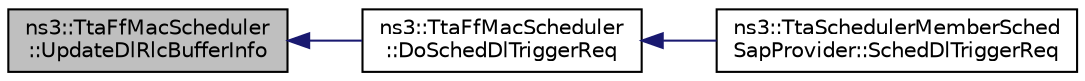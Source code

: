 digraph "ns3::TtaFfMacScheduler::UpdateDlRlcBufferInfo"
{
  edge [fontname="Helvetica",fontsize="10",labelfontname="Helvetica",labelfontsize="10"];
  node [fontname="Helvetica",fontsize="10",shape=record];
  rankdir="LR";
  Node1 [label="ns3::TtaFfMacScheduler\l::UpdateDlRlcBufferInfo",height=0.2,width=0.4,color="black", fillcolor="grey75", style="filled", fontcolor="black"];
  Node1 -> Node2 [dir="back",color="midnightblue",fontsize="10",style="solid"];
  Node2 [label="ns3::TtaFfMacScheduler\l::DoSchedDlTriggerReq",height=0.2,width=0.4,color="black", fillcolor="white", style="filled",URL="$da/d46/classns3_1_1TtaFfMacScheduler.html#adc734578d3c46a0d8a9eb2cdcafb6d61"];
  Node2 -> Node3 [dir="back",color="midnightblue",fontsize="10",style="solid"];
  Node3 [label="ns3::TtaSchedulerMemberSched\lSapProvider::SchedDlTriggerReq",height=0.2,width=0.4,color="black", fillcolor="white", style="filled",URL="$df/d0a/classns3_1_1TtaSchedulerMemberSchedSapProvider.html#adf1be67a6669f49acc97ec4cae57a635"];
}

